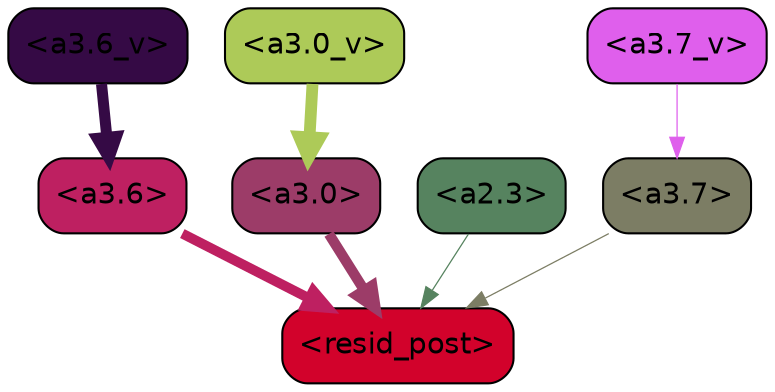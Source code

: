 strict digraph "" {
	graph [bgcolor=transparent,
		layout=dot,
		overlap=false,
		splines=true
	];
	"<a3.7>"	[color=black,
		fillcolor="#7c7d64",
		fontname=Helvetica,
		shape=box,
		style="filled, rounded"];
	"<resid_post>"	[color=black,
		fillcolor="#d2022b",
		fontname=Helvetica,
		shape=box,
		style="filled, rounded"];
	"<a3.7>" -> "<resid_post>"	[color="#7c7d64",
		penwidth=0.6];
	"<a3.6>"	[color=black,
		fillcolor="#be2061",
		fontname=Helvetica,
		shape=box,
		style="filled, rounded"];
	"<a3.6>" -> "<resid_post>"	[color="#be2061",
		penwidth=4.749041676521301];
	"<a3.0>"	[color=black,
		fillcolor="#9c3c68",
		fontname=Helvetica,
		shape=box,
		style="filled, rounded"];
	"<a3.0>" -> "<resid_post>"	[color="#9c3c68",
		penwidth=5.004215121269226];
	"<a2.3>"	[color=black,
		fillcolor="#56835f",
		fontname=Helvetica,
		shape=box,
		style="filled, rounded"];
	"<a2.3>" -> "<resid_post>"	[color="#56835f",
		penwidth=0.6];
	"<a3.7_v>"	[color=black,
		fillcolor="#df5fec",
		fontname=Helvetica,
		shape=box,
		style="filled, rounded"];
	"<a3.7_v>" -> "<a3.7>"	[color="#df5fec",
		penwidth=0.6];
	"<a3.6_v>"	[color=black,
		fillcolor="#350a45",
		fontname=Helvetica,
		shape=box,
		style="filled, rounded"];
	"<a3.6_v>" -> "<a3.6>"	[color="#350a45",
		penwidth=5.297133803367615];
	"<a3.0_v>"	[color=black,
		fillcolor="#adca58",
		fontname=Helvetica,
		shape=box,
		style="filled, rounded"];
	"<a3.0_v>" -> "<a3.0>"	[color="#adca58",
		penwidth=5.680712580680847];
}
